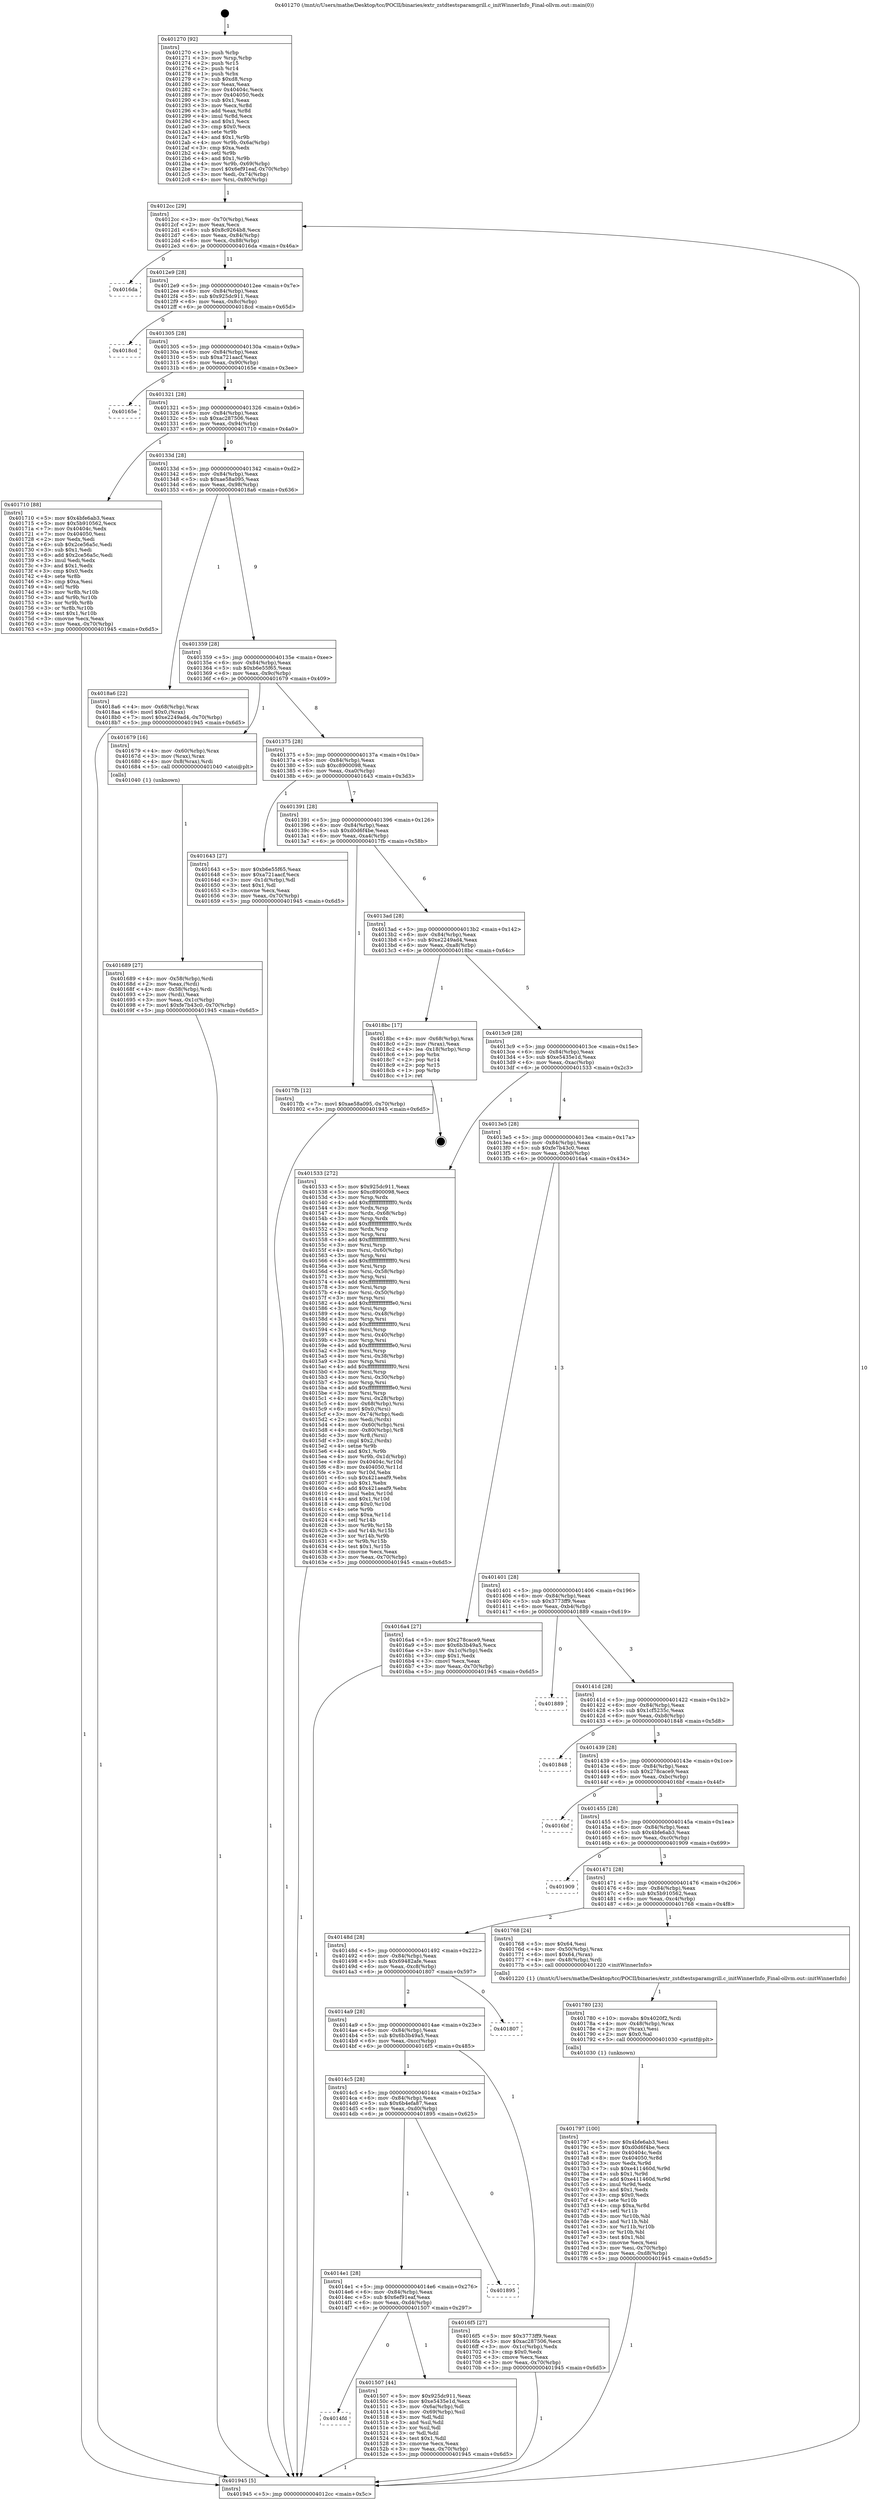 digraph "0x401270" {
  label = "0x401270 (/mnt/c/Users/mathe/Desktop/tcc/POCII/binaries/extr_zstdtestsparamgrill.c_initWinnerInfo_Final-ollvm.out::main(0))"
  labelloc = "t"
  node[shape=record]

  Entry [label="",width=0.3,height=0.3,shape=circle,fillcolor=black,style=filled]
  "0x4012cc" [label="{
     0x4012cc [29]\l
     | [instrs]\l
     &nbsp;&nbsp;0x4012cc \<+3\>: mov -0x70(%rbp),%eax\l
     &nbsp;&nbsp;0x4012cf \<+2\>: mov %eax,%ecx\l
     &nbsp;&nbsp;0x4012d1 \<+6\>: sub $0x8c9264b8,%ecx\l
     &nbsp;&nbsp;0x4012d7 \<+6\>: mov %eax,-0x84(%rbp)\l
     &nbsp;&nbsp;0x4012dd \<+6\>: mov %ecx,-0x88(%rbp)\l
     &nbsp;&nbsp;0x4012e3 \<+6\>: je 00000000004016da \<main+0x46a\>\l
  }"]
  "0x4016da" [label="{
     0x4016da\l
  }", style=dashed]
  "0x4012e9" [label="{
     0x4012e9 [28]\l
     | [instrs]\l
     &nbsp;&nbsp;0x4012e9 \<+5\>: jmp 00000000004012ee \<main+0x7e\>\l
     &nbsp;&nbsp;0x4012ee \<+6\>: mov -0x84(%rbp),%eax\l
     &nbsp;&nbsp;0x4012f4 \<+5\>: sub $0x925dc911,%eax\l
     &nbsp;&nbsp;0x4012f9 \<+6\>: mov %eax,-0x8c(%rbp)\l
     &nbsp;&nbsp;0x4012ff \<+6\>: je 00000000004018cd \<main+0x65d\>\l
  }"]
  Exit [label="",width=0.3,height=0.3,shape=circle,fillcolor=black,style=filled,peripheries=2]
  "0x4018cd" [label="{
     0x4018cd\l
  }", style=dashed]
  "0x401305" [label="{
     0x401305 [28]\l
     | [instrs]\l
     &nbsp;&nbsp;0x401305 \<+5\>: jmp 000000000040130a \<main+0x9a\>\l
     &nbsp;&nbsp;0x40130a \<+6\>: mov -0x84(%rbp),%eax\l
     &nbsp;&nbsp;0x401310 \<+5\>: sub $0xa721aacf,%eax\l
     &nbsp;&nbsp;0x401315 \<+6\>: mov %eax,-0x90(%rbp)\l
     &nbsp;&nbsp;0x40131b \<+6\>: je 000000000040165e \<main+0x3ee\>\l
  }"]
  "0x401797" [label="{
     0x401797 [100]\l
     | [instrs]\l
     &nbsp;&nbsp;0x401797 \<+5\>: mov $0x4bfe6ab3,%esi\l
     &nbsp;&nbsp;0x40179c \<+5\>: mov $0xd0d6f4be,%ecx\l
     &nbsp;&nbsp;0x4017a1 \<+7\>: mov 0x40404c,%edx\l
     &nbsp;&nbsp;0x4017a8 \<+8\>: mov 0x404050,%r8d\l
     &nbsp;&nbsp;0x4017b0 \<+3\>: mov %edx,%r9d\l
     &nbsp;&nbsp;0x4017b3 \<+7\>: sub $0xe411460d,%r9d\l
     &nbsp;&nbsp;0x4017ba \<+4\>: sub $0x1,%r9d\l
     &nbsp;&nbsp;0x4017be \<+7\>: add $0xe411460d,%r9d\l
     &nbsp;&nbsp;0x4017c5 \<+4\>: imul %r9d,%edx\l
     &nbsp;&nbsp;0x4017c9 \<+3\>: and $0x1,%edx\l
     &nbsp;&nbsp;0x4017cc \<+3\>: cmp $0x0,%edx\l
     &nbsp;&nbsp;0x4017cf \<+4\>: sete %r10b\l
     &nbsp;&nbsp;0x4017d3 \<+4\>: cmp $0xa,%r8d\l
     &nbsp;&nbsp;0x4017d7 \<+4\>: setl %r11b\l
     &nbsp;&nbsp;0x4017db \<+3\>: mov %r10b,%bl\l
     &nbsp;&nbsp;0x4017de \<+3\>: and %r11b,%bl\l
     &nbsp;&nbsp;0x4017e1 \<+3\>: xor %r11b,%r10b\l
     &nbsp;&nbsp;0x4017e4 \<+3\>: or %r10b,%bl\l
     &nbsp;&nbsp;0x4017e7 \<+3\>: test $0x1,%bl\l
     &nbsp;&nbsp;0x4017ea \<+3\>: cmovne %ecx,%esi\l
     &nbsp;&nbsp;0x4017ed \<+3\>: mov %esi,-0x70(%rbp)\l
     &nbsp;&nbsp;0x4017f0 \<+6\>: mov %eax,-0xd8(%rbp)\l
     &nbsp;&nbsp;0x4017f6 \<+5\>: jmp 0000000000401945 \<main+0x6d5\>\l
  }"]
  "0x40165e" [label="{
     0x40165e\l
  }", style=dashed]
  "0x401321" [label="{
     0x401321 [28]\l
     | [instrs]\l
     &nbsp;&nbsp;0x401321 \<+5\>: jmp 0000000000401326 \<main+0xb6\>\l
     &nbsp;&nbsp;0x401326 \<+6\>: mov -0x84(%rbp),%eax\l
     &nbsp;&nbsp;0x40132c \<+5\>: sub $0xac287506,%eax\l
     &nbsp;&nbsp;0x401331 \<+6\>: mov %eax,-0x94(%rbp)\l
     &nbsp;&nbsp;0x401337 \<+6\>: je 0000000000401710 \<main+0x4a0\>\l
  }"]
  "0x401780" [label="{
     0x401780 [23]\l
     | [instrs]\l
     &nbsp;&nbsp;0x401780 \<+10\>: movabs $0x4020f2,%rdi\l
     &nbsp;&nbsp;0x40178a \<+4\>: mov -0x48(%rbp),%rax\l
     &nbsp;&nbsp;0x40178e \<+2\>: mov (%rax),%esi\l
     &nbsp;&nbsp;0x401790 \<+2\>: mov $0x0,%al\l
     &nbsp;&nbsp;0x401792 \<+5\>: call 0000000000401030 \<printf@plt\>\l
     | [calls]\l
     &nbsp;&nbsp;0x401030 \{1\} (unknown)\l
  }"]
  "0x401710" [label="{
     0x401710 [88]\l
     | [instrs]\l
     &nbsp;&nbsp;0x401710 \<+5\>: mov $0x4bfe6ab3,%eax\l
     &nbsp;&nbsp;0x401715 \<+5\>: mov $0x5b910562,%ecx\l
     &nbsp;&nbsp;0x40171a \<+7\>: mov 0x40404c,%edx\l
     &nbsp;&nbsp;0x401721 \<+7\>: mov 0x404050,%esi\l
     &nbsp;&nbsp;0x401728 \<+2\>: mov %edx,%edi\l
     &nbsp;&nbsp;0x40172a \<+6\>: sub $0x2ce56a5c,%edi\l
     &nbsp;&nbsp;0x401730 \<+3\>: sub $0x1,%edi\l
     &nbsp;&nbsp;0x401733 \<+6\>: add $0x2ce56a5c,%edi\l
     &nbsp;&nbsp;0x401739 \<+3\>: imul %edi,%edx\l
     &nbsp;&nbsp;0x40173c \<+3\>: and $0x1,%edx\l
     &nbsp;&nbsp;0x40173f \<+3\>: cmp $0x0,%edx\l
     &nbsp;&nbsp;0x401742 \<+4\>: sete %r8b\l
     &nbsp;&nbsp;0x401746 \<+3\>: cmp $0xa,%esi\l
     &nbsp;&nbsp;0x401749 \<+4\>: setl %r9b\l
     &nbsp;&nbsp;0x40174d \<+3\>: mov %r8b,%r10b\l
     &nbsp;&nbsp;0x401750 \<+3\>: and %r9b,%r10b\l
     &nbsp;&nbsp;0x401753 \<+3\>: xor %r9b,%r8b\l
     &nbsp;&nbsp;0x401756 \<+3\>: or %r8b,%r10b\l
     &nbsp;&nbsp;0x401759 \<+4\>: test $0x1,%r10b\l
     &nbsp;&nbsp;0x40175d \<+3\>: cmovne %ecx,%eax\l
     &nbsp;&nbsp;0x401760 \<+3\>: mov %eax,-0x70(%rbp)\l
     &nbsp;&nbsp;0x401763 \<+5\>: jmp 0000000000401945 \<main+0x6d5\>\l
  }"]
  "0x40133d" [label="{
     0x40133d [28]\l
     | [instrs]\l
     &nbsp;&nbsp;0x40133d \<+5\>: jmp 0000000000401342 \<main+0xd2\>\l
     &nbsp;&nbsp;0x401342 \<+6\>: mov -0x84(%rbp),%eax\l
     &nbsp;&nbsp;0x401348 \<+5\>: sub $0xae58a095,%eax\l
     &nbsp;&nbsp;0x40134d \<+6\>: mov %eax,-0x98(%rbp)\l
     &nbsp;&nbsp;0x401353 \<+6\>: je 00000000004018a6 \<main+0x636\>\l
  }"]
  "0x401689" [label="{
     0x401689 [27]\l
     | [instrs]\l
     &nbsp;&nbsp;0x401689 \<+4\>: mov -0x58(%rbp),%rdi\l
     &nbsp;&nbsp;0x40168d \<+2\>: mov %eax,(%rdi)\l
     &nbsp;&nbsp;0x40168f \<+4\>: mov -0x58(%rbp),%rdi\l
     &nbsp;&nbsp;0x401693 \<+2\>: mov (%rdi),%eax\l
     &nbsp;&nbsp;0x401695 \<+3\>: mov %eax,-0x1c(%rbp)\l
     &nbsp;&nbsp;0x401698 \<+7\>: movl $0xfe7b43c0,-0x70(%rbp)\l
     &nbsp;&nbsp;0x40169f \<+5\>: jmp 0000000000401945 \<main+0x6d5\>\l
  }"]
  "0x4018a6" [label="{
     0x4018a6 [22]\l
     | [instrs]\l
     &nbsp;&nbsp;0x4018a6 \<+4\>: mov -0x68(%rbp),%rax\l
     &nbsp;&nbsp;0x4018aa \<+6\>: movl $0x0,(%rax)\l
     &nbsp;&nbsp;0x4018b0 \<+7\>: movl $0xe2249ad4,-0x70(%rbp)\l
     &nbsp;&nbsp;0x4018b7 \<+5\>: jmp 0000000000401945 \<main+0x6d5\>\l
  }"]
  "0x401359" [label="{
     0x401359 [28]\l
     | [instrs]\l
     &nbsp;&nbsp;0x401359 \<+5\>: jmp 000000000040135e \<main+0xee\>\l
     &nbsp;&nbsp;0x40135e \<+6\>: mov -0x84(%rbp),%eax\l
     &nbsp;&nbsp;0x401364 \<+5\>: sub $0xb6e55f65,%eax\l
     &nbsp;&nbsp;0x401369 \<+6\>: mov %eax,-0x9c(%rbp)\l
     &nbsp;&nbsp;0x40136f \<+6\>: je 0000000000401679 \<main+0x409\>\l
  }"]
  "0x401270" [label="{
     0x401270 [92]\l
     | [instrs]\l
     &nbsp;&nbsp;0x401270 \<+1\>: push %rbp\l
     &nbsp;&nbsp;0x401271 \<+3\>: mov %rsp,%rbp\l
     &nbsp;&nbsp;0x401274 \<+2\>: push %r15\l
     &nbsp;&nbsp;0x401276 \<+2\>: push %r14\l
     &nbsp;&nbsp;0x401278 \<+1\>: push %rbx\l
     &nbsp;&nbsp;0x401279 \<+7\>: sub $0xd8,%rsp\l
     &nbsp;&nbsp;0x401280 \<+2\>: xor %eax,%eax\l
     &nbsp;&nbsp;0x401282 \<+7\>: mov 0x40404c,%ecx\l
     &nbsp;&nbsp;0x401289 \<+7\>: mov 0x404050,%edx\l
     &nbsp;&nbsp;0x401290 \<+3\>: sub $0x1,%eax\l
     &nbsp;&nbsp;0x401293 \<+3\>: mov %ecx,%r8d\l
     &nbsp;&nbsp;0x401296 \<+3\>: add %eax,%r8d\l
     &nbsp;&nbsp;0x401299 \<+4\>: imul %r8d,%ecx\l
     &nbsp;&nbsp;0x40129d \<+3\>: and $0x1,%ecx\l
     &nbsp;&nbsp;0x4012a0 \<+3\>: cmp $0x0,%ecx\l
     &nbsp;&nbsp;0x4012a3 \<+4\>: sete %r9b\l
     &nbsp;&nbsp;0x4012a7 \<+4\>: and $0x1,%r9b\l
     &nbsp;&nbsp;0x4012ab \<+4\>: mov %r9b,-0x6a(%rbp)\l
     &nbsp;&nbsp;0x4012af \<+3\>: cmp $0xa,%edx\l
     &nbsp;&nbsp;0x4012b2 \<+4\>: setl %r9b\l
     &nbsp;&nbsp;0x4012b6 \<+4\>: and $0x1,%r9b\l
     &nbsp;&nbsp;0x4012ba \<+4\>: mov %r9b,-0x69(%rbp)\l
     &nbsp;&nbsp;0x4012be \<+7\>: movl $0x6ef91eaf,-0x70(%rbp)\l
     &nbsp;&nbsp;0x4012c5 \<+3\>: mov %edi,-0x74(%rbp)\l
     &nbsp;&nbsp;0x4012c8 \<+4\>: mov %rsi,-0x80(%rbp)\l
  }"]
  "0x401679" [label="{
     0x401679 [16]\l
     | [instrs]\l
     &nbsp;&nbsp;0x401679 \<+4\>: mov -0x60(%rbp),%rax\l
     &nbsp;&nbsp;0x40167d \<+3\>: mov (%rax),%rax\l
     &nbsp;&nbsp;0x401680 \<+4\>: mov 0x8(%rax),%rdi\l
     &nbsp;&nbsp;0x401684 \<+5\>: call 0000000000401040 \<atoi@plt\>\l
     | [calls]\l
     &nbsp;&nbsp;0x401040 \{1\} (unknown)\l
  }"]
  "0x401375" [label="{
     0x401375 [28]\l
     | [instrs]\l
     &nbsp;&nbsp;0x401375 \<+5\>: jmp 000000000040137a \<main+0x10a\>\l
     &nbsp;&nbsp;0x40137a \<+6\>: mov -0x84(%rbp),%eax\l
     &nbsp;&nbsp;0x401380 \<+5\>: sub $0xc8900098,%eax\l
     &nbsp;&nbsp;0x401385 \<+6\>: mov %eax,-0xa0(%rbp)\l
     &nbsp;&nbsp;0x40138b \<+6\>: je 0000000000401643 \<main+0x3d3\>\l
  }"]
  "0x401945" [label="{
     0x401945 [5]\l
     | [instrs]\l
     &nbsp;&nbsp;0x401945 \<+5\>: jmp 00000000004012cc \<main+0x5c\>\l
  }"]
  "0x401643" [label="{
     0x401643 [27]\l
     | [instrs]\l
     &nbsp;&nbsp;0x401643 \<+5\>: mov $0xb6e55f65,%eax\l
     &nbsp;&nbsp;0x401648 \<+5\>: mov $0xa721aacf,%ecx\l
     &nbsp;&nbsp;0x40164d \<+3\>: mov -0x1d(%rbp),%dl\l
     &nbsp;&nbsp;0x401650 \<+3\>: test $0x1,%dl\l
     &nbsp;&nbsp;0x401653 \<+3\>: cmovne %ecx,%eax\l
     &nbsp;&nbsp;0x401656 \<+3\>: mov %eax,-0x70(%rbp)\l
     &nbsp;&nbsp;0x401659 \<+5\>: jmp 0000000000401945 \<main+0x6d5\>\l
  }"]
  "0x401391" [label="{
     0x401391 [28]\l
     | [instrs]\l
     &nbsp;&nbsp;0x401391 \<+5\>: jmp 0000000000401396 \<main+0x126\>\l
     &nbsp;&nbsp;0x401396 \<+6\>: mov -0x84(%rbp),%eax\l
     &nbsp;&nbsp;0x40139c \<+5\>: sub $0xd0d6f4be,%eax\l
     &nbsp;&nbsp;0x4013a1 \<+6\>: mov %eax,-0xa4(%rbp)\l
     &nbsp;&nbsp;0x4013a7 \<+6\>: je 00000000004017fb \<main+0x58b\>\l
  }"]
  "0x4014fd" [label="{
     0x4014fd\l
  }", style=dashed]
  "0x4017fb" [label="{
     0x4017fb [12]\l
     | [instrs]\l
     &nbsp;&nbsp;0x4017fb \<+7\>: movl $0xae58a095,-0x70(%rbp)\l
     &nbsp;&nbsp;0x401802 \<+5\>: jmp 0000000000401945 \<main+0x6d5\>\l
  }"]
  "0x4013ad" [label="{
     0x4013ad [28]\l
     | [instrs]\l
     &nbsp;&nbsp;0x4013ad \<+5\>: jmp 00000000004013b2 \<main+0x142\>\l
     &nbsp;&nbsp;0x4013b2 \<+6\>: mov -0x84(%rbp),%eax\l
     &nbsp;&nbsp;0x4013b8 \<+5\>: sub $0xe2249ad4,%eax\l
     &nbsp;&nbsp;0x4013bd \<+6\>: mov %eax,-0xa8(%rbp)\l
     &nbsp;&nbsp;0x4013c3 \<+6\>: je 00000000004018bc \<main+0x64c\>\l
  }"]
  "0x401507" [label="{
     0x401507 [44]\l
     | [instrs]\l
     &nbsp;&nbsp;0x401507 \<+5\>: mov $0x925dc911,%eax\l
     &nbsp;&nbsp;0x40150c \<+5\>: mov $0xe5435e1d,%ecx\l
     &nbsp;&nbsp;0x401511 \<+3\>: mov -0x6a(%rbp),%dl\l
     &nbsp;&nbsp;0x401514 \<+4\>: mov -0x69(%rbp),%sil\l
     &nbsp;&nbsp;0x401518 \<+3\>: mov %dl,%dil\l
     &nbsp;&nbsp;0x40151b \<+3\>: and %sil,%dil\l
     &nbsp;&nbsp;0x40151e \<+3\>: xor %sil,%dl\l
     &nbsp;&nbsp;0x401521 \<+3\>: or %dl,%dil\l
     &nbsp;&nbsp;0x401524 \<+4\>: test $0x1,%dil\l
     &nbsp;&nbsp;0x401528 \<+3\>: cmovne %ecx,%eax\l
     &nbsp;&nbsp;0x40152b \<+3\>: mov %eax,-0x70(%rbp)\l
     &nbsp;&nbsp;0x40152e \<+5\>: jmp 0000000000401945 \<main+0x6d5\>\l
  }"]
  "0x4018bc" [label="{
     0x4018bc [17]\l
     | [instrs]\l
     &nbsp;&nbsp;0x4018bc \<+4\>: mov -0x68(%rbp),%rax\l
     &nbsp;&nbsp;0x4018c0 \<+2\>: mov (%rax),%eax\l
     &nbsp;&nbsp;0x4018c2 \<+4\>: lea -0x18(%rbp),%rsp\l
     &nbsp;&nbsp;0x4018c6 \<+1\>: pop %rbx\l
     &nbsp;&nbsp;0x4018c7 \<+2\>: pop %r14\l
     &nbsp;&nbsp;0x4018c9 \<+2\>: pop %r15\l
     &nbsp;&nbsp;0x4018cb \<+1\>: pop %rbp\l
     &nbsp;&nbsp;0x4018cc \<+1\>: ret\l
  }"]
  "0x4013c9" [label="{
     0x4013c9 [28]\l
     | [instrs]\l
     &nbsp;&nbsp;0x4013c9 \<+5\>: jmp 00000000004013ce \<main+0x15e\>\l
     &nbsp;&nbsp;0x4013ce \<+6\>: mov -0x84(%rbp),%eax\l
     &nbsp;&nbsp;0x4013d4 \<+5\>: sub $0xe5435e1d,%eax\l
     &nbsp;&nbsp;0x4013d9 \<+6\>: mov %eax,-0xac(%rbp)\l
     &nbsp;&nbsp;0x4013df \<+6\>: je 0000000000401533 \<main+0x2c3\>\l
  }"]
  "0x4014e1" [label="{
     0x4014e1 [28]\l
     | [instrs]\l
     &nbsp;&nbsp;0x4014e1 \<+5\>: jmp 00000000004014e6 \<main+0x276\>\l
     &nbsp;&nbsp;0x4014e6 \<+6\>: mov -0x84(%rbp),%eax\l
     &nbsp;&nbsp;0x4014ec \<+5\>: sub $0x6ef91eaf,%eax\l
     &nbsp;&nbsp;0x4014f1 \<+6\>: mov %eax,-0xd4(%rbp)\l
     &nbsp;&nbsp;0x4014f7 \<+6\>: je 0000000000401507 \<main+0x297\>\l
  }"]
  "0x401533" [label="{
     0x401533 [272]\l
     | [instrs]\l
     &nbsp;&nbsp;0x401533 \<+5\>: mov $0x925dc911,%eax\l
     &nbsp;&nbsp;0x401538 \<+5\>: mov $0xc8900098,%ecx\l
     &nbsp;&nbsp;0x40153d \<+3\>: mov %rsp,%rdx\l
     &nbsp;&nbsp;0x401540 \<+4\>: add $0xfffffffffffffff0,%rdx\l
     &nbsp;&nbsp;0x401544 \<+3\>: mov %rdx,%rsp\l
     &nbsp;&nbsp;0x401547 \<+4\>: mov %rdx,-0x68(%rbp)\l
     &nbsp;&nbsp;0x40154b \<+3\>: mov %rsp,%rdx\l
     &nbsp;&nbsp;0x40154e \<+4\>: add $0xfffffffffffffff0,%rdx\l
     &nbsp;&nbsp;0x401552 \<+3\>: mov %rdx,%rsp\l
     &nbsp;&nbsp;0x401555 \<+3\>: mov %rsp,%rsi\l
     &nbsp;&nbsp;0x401558 \<+4\>: add $0xfffffffffffffff0,%rsi\l
     &nbsp;&nbsp;0x40155c \<+3\>: mov %rsi,%rsp\l
     &nbsp;&nbsp;0x40155f \<+4\>: mov %rsi,-0x60(%rbp)\l
     &nbsp;&nbsp;0x401563 \<+3\>: mov %rsp,%rsi\l
     &nbsp;&nbsp;0x401566 \<+4\>: add $0xfffffffffffffff0,%rsi\l
     &nbsp;&nbsp;0x40156a \<+3\>: mov %rsi,%rsp\l
     &nbsp;&nbsp;0x40156d \<+4\>: mov %rsi,-0x58(%rbp)\l
     &nbsp;&nbsp;0x401571 \<+3\>: mov %rsp,%rsi\l
     &nbsp;&nbsp;0x401574 \<+4\>: add $0xfffffffffffffff0,%rsi\l
     &nbsp;&nbsp;0x401578 \<+3\>: mov %rsi,%rsp\l
     &nbsp;&nbsp;0x40157b \<+4\>: mov %rsi,-0x50(%rbp)\l
     &nbsp;&nbsp;0x40157f \<+3\>: mov %rsp,%rsi\l
     &nbsp;&nbsp;0x401582 \<+4\>: add $0xffffffffffffffe0,%rsi\l
     &nbsp;&nbsp;0x401586 \<+3\>: mov %rsi,%rsp\l
     &nbsp;&nbsp;0x401589 \<+4\>: mov %rsi,-0x48(%rbp)\l
     &nbsp;&nbsp;0x40158d \<+3\>: mov %rsp,%rsi\l
     &nbsp;&nbsp;0x401590 \<+4\>: add $0xfffffffffffffff0,%rsi\l
     &nbsp;&nbsp;0x401594 \<+3\>: mov %rsi,%rsp\l
     &nbsp;&nbsp;0x401597 \<+4\>: mov %rsi,-0x40(%rbp)\l
     &nbsp;&nbsp;0x40159b \<+3\>: mov %rsp,%rsi\l
     &nbsp;&nbsp;0x40159e \<+4\>: add $0xffffffffffffffe0,%rsi\l
     &nbsp;&nbsp;0x4015a2 \<+3\>: mov %rsi,%rsp\l
     &nbsp;&nbsp;0x4015a5 \<+4\>: mov %rsi,-0x38(%rbp)\l
     &nbsp;&nbsp;0x4015a9 \<+3\>: mov %rsp,%rsi\l
     &nbsp;&nbsp;0x4015ac \<+4\>: add $0xfffffffffffffff0,%rsi\l
     &nbsp;&nbsp;0x4015b0 \<+3\>: mov %rsi,%rsp\l
     &nbsp;&nbsp;0x4015b3 \<+4\>: mov %rsi,-0x30(%rbp)\l
     &nbsp;&nbsp;0x4015b7 \<+3\>: mov %rsp,%rsi\l
     &nbsp;&nbsp;0x4015ba \<+4\>: add $0xffffffffffffffe0,%rsi\l
     &nbsp;&nbsp;0x4015be \<+3\>: mov %rsi,%rsp\l
     &nbsp;&nbsp;0x4015c1 \<+4\>: mov %rsi,-0x28(%rbp)\l
     &nbsp;&nbsp;0x4015c5 \<+4\>: mov -0x68(%rbp),%rsi\l
     &nbsp;&nbsp;0x4015c9 \<+6\>: movl $0x0,(%rsi)\l
     &nbsp;&nbsp;0x4015cf \<+3\>: mov -0x74(%rbp),%edi\l
     &nbsp;&nbsp;0x4015d2 \<+2\>: mov %edi,(%rdx)\l
     &nbsp;&nbsp;0x4015d4 \<+4\>: mov -0x60(%rbp),%rsi\l
     &nbsp;&nbsp;0x4015d8 \<+4\>: mov -0x80(%rbp),%r8\l
     &nbsp;&nbsp;0x4015dc \<+3\>: mov %r8,(%rsi)\l
     &nbsp;&nbsp;0x4015df \<+3\>: cmpl $0x2,(%rdx)\l
     &nbsp;&nbsp;0x4015e2 \<+4\>: setne %r9b\l
     &nbsp;&nbsp;0x4015e6 \<+4\>: and $0x1,%r9b\l
     &nbsp;&nbsp;0x4015ea \<+4\>: mov %r9b,-0x1d(%rbp)\l
     &nbsp;&nbsp;0x4015ee \<+8\>: mov 0x40404c,%r10d\l
     &nbsp;&nbsp;0x4015f6 \<+8\>: mov 0x404050,%r11d\l
     &nbsp;&nbsp;0x4015fe \<+3\>: mov %r10d,%ebx\l
     &nbsp;&nbsp;0x401601 \<+6\>: sub $0x421aeaf9,%ebx\l
     &nbsp;&nbsp;0x401607 \<+3\>: sub $0x1,%ebx\l
     &nbsp;&nbsp;0x40160a \<+6\>: add $0x421aeaf9,%ebx\l
     &nbsp;&nbsp;0x401610 \<+4\>: imul %ebx,%r10d\l
     &nbsp;&nbsp;0x401614 \<+4\>: and $0x1,%r10d\l
     &nbsp;&nbsp;0x401618 \<+4\>: cmp $0x0,%r10d\l
     &nbsp;&nbsp;0x40161c \<+4\>: sete %r9b\l
     &nbsp;&nbsp;0x401620 \<+4\>: cmp $0xa,%r11d\l
     &nbsp;&nbsp;0x401624 \<+4\>: setl %r14b\l
     &nbsp;&nbsp;0x401628 \<+3\>: mov %r9b,%r15b\l
     &nbsp;&nbsp;0x40162b \<+3\>: and %r14b,%r15b\l
     &nbsp;&nbsp;0x40162e \<+3\>: xor %r14b,%r9b\l
     &nbsp;&nbsp;0x401631 \<+3\>: or %r9b,%r15b\l
     &nbsp;&nbsp;0x401634 \<+4\>: test $0x1,%r15b\l
     &nbsp;&nbsp;0x401638 \<+3\>: cmovne %ecx,%eax\l
     &nbsp;&nbsp;0x40163b \<+3\>: mov %eax,-0x70(%rbp)\l
     &nbsp;&nbsp;0x40163e \<+5\>: jmp 0000000000401945 \<main+0x6d5\>\l
  }"]
  "0x4013e5" [label="{
     0x4013e5 [28]\l
     | [instrs]\l
     &nbsp;&nbsp;0x4013e5 \<+5\>: jmp 00000000004013ea \<main+0x17a\>\l
     &nbsp;&nbsp;0x4013ea \<+6\>: mov -0x84(%rbp),%eax\l
     &nbsp;&nbsp;0x4013f0 \<+5\>: sub $0xfe7b43c0,%eax\l
     &nbsp;&nbsp;0x4013f5 \<+6\>: mov %eax,-0xb0(%rbp)\l
     &nbsp;&nbsp;0x4013fb \<+6\>: je 00000000004016a4 \<main+0x434\>\l
  }"]
  "0x401895" [label="{
     0x401895\l
  }", style=dashed]
  "0x4016a4" [label="{
     0x4016a4 [27]\l
     | [instrs]\l
     &nbsp;&nbsp;0x4016a4 \<+5\>: mov $0x278cace9,%eax\l
     &nbsp;&nbsp;0x4016a9 \<+5\>: mov $0x6b3b49a5,%ecx\l
     &nbsp;&nbsp;0x4016ae \<+3\>: mov -0x1c(%rbp),%edx\l
     &nbsp;&nbsp;0x4016b1 \<+3\>: cmp $0x1,%edx\l
     &nbsp;&nbsp;0x4016b4 \<+3\>: cmovl %ecx,%eax\l
     &nbsp;&nbsp;0x4016b7 \<+3\>: mov %eax,-0x70(%rbp)\l
     &nbsp;&nbsp;0x4016ba \<+5\>: jmp 0000000000401945 \<main+0x6d5\>\l
  }"]
  "0x401401" [label="{
     0x401401 [28]\l
     | [instrs]\l
     &nbsp;&nbsp;0x401401 \<+5\>: jmp 0000000000401406 \<main+0x196\>\l
     &nbsp;&nbsp;0x401406 \<+6\>: mov -0x84(%rbp),%eax\l
     &nbsp;&nbsp;0x40140c \<+5\>: sub $0x3773ff9,%eax\l
     &nbsp;&nbsp;0x401411 \<+6\>: mov %eax,-0xb4(%rbp)\l
     &nbsp;&nbsp;0x401417 \<+6\>: je 0000000000401889 \<main+0x619\>\l
  }"]
  "0x4014c5" [label="{
     0x4014c5 [28]\l
     | [instrs]\l
     &nbsp;&nbsp;0x4014c5 \<+5\>: jmp 00000000004014ca \<main+0x25a\>\l
     &nbsp;&nbsp;0x4014ca \<+6\>: mov -0x84(%rbp),%eax\l
     &nbsp;&nbsp;0x4014d0 \<+5\>: sub $0x6b4efa87,%eax\l
     &nbsp;&nbsp;0x4014d5 \<+6\>: mov %eax,-0xd0(%rbp)\l
     &nbsp;&nbsp;0x4014db \<+6\>: je 0000000000401895 \<main+0x625\>\l
  }"]
  "0x401889" [label="{
     0x401889\l
  }", style=dashed]
  "0x40141d" [label="{
     0x40141d [28]\l
     | [instrs]\l
     &nbsp;&nbsp;0x40141d \<+5\>: jmp 0000000000401422 \<main+0x1b2\>\l
     &nbsp;&nbsp;0x401422 \<+6\>: mov -0x84(%rbp),%eax\l
     &nbsp;&nbsp;0x401428 \<+5\>: sub $0x1cf5235c,%eax\l
     &nbsp;&nbsp;0x40142d \<+6\>: mov %eax,-0xb8(%rbp)\l
     &nbsp;&nbsp;0x401433 \<+6\>: je 0000000000401848 \<main+0x5d8\>\l
  }"]
  "0x4016f5" [label="{
     0x4016f5 [27]\l
     | [instrs]\l
     &nbsp;&nbsp;0x4016f5 \<+5\>: mov $0x3773ff9,%eax\l
     &nbsp;&nbsp;0x4016fa \<+5\>: mov $0xac287506,%ecx\l
     &nbsp;&nbsp;0x4016ff \<+3\>: mov -0x1c(%rbp),%edx\l
     &nbsp;&nbsp;0x401702 \<+3\>: cmp $0x0,%edx\l
     &nbsp;&nbsp;0x401705 \<+3\>: cmove %ecx,%eax\l
     &nbsp;&nbsp;0x401708 \<+3\>: mov %eax,-0x70(%rbp)\l
     &nbsp;&nbsp;0x40170b \<+5\>: jmp 0000000000401945 \<main+0x6d5\>\l
  }"]
  "0x401848" [label="{
     0x401848\l
  }", style=dashed]
  "0x401439" [label="{
     0x401439 [28]\l
     | [instrs]\l
     &nbsp;&nbsp;0x401439 \<+5\>: jmp 000000000040143e \<main+0x1ce\>\l
     &nbsp;&nbsp;0x40143e \<+6\>: mov -0x84(%rbp),%eax\l
     &nbsp;&nbsp;0x401444 \<+5\>: sub $0x278cace9,%eax\l
     &nbsp;&nbsp;0x401449 \<+6\>: mov %eax,-0xbc(%rbp)\l
     &nbsp;&nbsp;0x40144f \<+6\>: je 00000000004016bf \<main+0x44f\>\l
  }"]
  "0x4014a9" [label="{
     0x4014a9 [28]\l
     | [instrs]\l
     &nbsp;&nbsp;0x4014a9 \<+5\>: jmp 00000000004014ae \<main+0x23e\>\l
     &nbsp;&nbsp;0x4014ae \<+6\>: mov -0x84(%rbp),%eax\l
     &nbsp;&nbsp;0x4014b4 \<+5\>: sub $0x6b3b49a5,%eax\l
     &nbsp;&nbsp;0x4014b9 \<+6\>: mov %eax,-0xcc(%rbp)\l
     &nbsp;&nbsp;0x4014bf \<+6\>: je 00000000004016f5 \<main+0x485\>\l
  }"]
  "0x4016bf" [label="{
     0x4016bf\l
  }", style=dashed]
  "0x401455" [label="{
     0x401455 [28]\l
     | [instrs]\l
     &nbsp;&nbsp;0x401455 \<+5\>: jmp 000000000040145a \<main+0x1ea\>\l
     &nbsp;&nbsp;0x40145a \<+6\>: mov -0x84(%rbp),%eax\l
     &nbsp;&nbsp;0x401460 \<+5\>: sub $0x4bfe6ab3,%eax\l
     &nbsp;&nbsp;0x401465 \<+6\>: mov %eax,-0xc0(%rbp)\l
     &nbsp;&nbsp;0x40146b \<+6\>: je 0000000000401909 \<main+0x699\>\l
  }"]
  "0x401807" [label="{
     0x401807\l
  }", style=dashed]
  "0x401909" [label="{
     0x401909\l
  }", style=dashed]
  "0x401471" [label="{
     0x401471 [28]\l
     | [instrs]\l
     &nbsp;&nbsp;0x401471 \<+5\>: jmp 0000000000401476 \<main+0x206\>\l
     &nbsp;&nbsp;0x401476 \<+6\>: mov -0x84(%rbp),%eax\l
     &nbsp;&nbsp;0x40147c \<+5\>: sub $0x5b910562,%eax\l
     &nbsp;&nbsp;0x401481 \<+6\>: mov %eax,-0xc4(%rbp)\l
     &nbsp;&nbsp;0x401487 \<+6\>: je 0000000000401768 \<main+0x4f8\>\l
  }"]
  "0x40148d" [label="{
     0x40148d [28]\l
     | [instrs]\l
     &nbsp;&nbsp;0x40148d \<+5\>: jmp 0000000000401492 \<main+0x222\>\l
     &nbsp;&nbsp;0x401492 \<+6\>: mov -0x84(%rbp),%eax\l
     &nbsp;&nbsp;0x401498 \<+5\>: sub $0x69482afe,%eax\l
     &nbsp;&nbsp;0x40149d \<+6\>: mov %eax,-0xc8(%rbp)\l
     &nbsp;&nbsp;0x4014a3 \<+6\>: je 0000000000401807 \<main+0x597\>\l
  }"]
  "0x401768" [label="{
     0x401768 [24]\l
     | [instrs]\l
     &nbsp;&nbsp;0x401768 \<+5\>: mov $0x64,%esi\l
     &nbsp;&nbsp;0x40176d \<+4\>: mov -0x50(%rbp),%rax\l
     &nbsp;&nbsp;0x401771 \<+6\>: movl $0x64,(%rax)\l
     &nbsp;&nbsp;0x401777 \<+4\>: mov -0x48(%rbp),%rdi\l
     &nbsp;&nbsp;0x40177b \<+5\>: call 0000000000401220 \<initWinnerInfo\>\l
     | [calls]\l
     &nbsp;&nbsp;0x401220 \{1\} (/mnt/c/Users/mathe/Desktop/tcc/POCII/binaries/extr_zstdtestsparamgrill.c_initWinnerInfo_Final-ollvm.out::initWinnerInfo)\l
  }"]
  Entry -> "0x401270" [label=" 1"]
  "0x4012cc" -> "0x4016da" [label=" 0"]
  "0x4012cc" -> "0x4012e9" [label=" 11"]
  "0x4018bc" -> Exit [label=" 1"]
  "0x4012e9" -> "0x4018cd" [label=" 0"]
  "0x4012e9" -> "0x401305" [label=" 11"]
  "0x4018a6" -> "0x401945" [label=" 1"]
  "0x401305" -> "0x40165e" [label=" 0"]
  "0x401305" -> "0x401321" [label=" 11"]
  "0x4017fb" -> "0x401945" [label=" 1"]
  "0x401321" -> "0x401710" [label=" 1"]
  "0x401321" -> "0x40133d" [label=" 10"]
  "0x401797" -> "0x401945" [label=" 1"]
  "0x40133d" -> "0x4018a6" [label=" 1"]
  "0x40133d" -> "0x401359" [label=" 9"]
  "0x401780" -> "0x401797" [label=" 1"]
  "0x401359" -> "0x401679" [label=" 1"]
  "0x401359" -> "0x401375" [label=" 8"]
  "0x401710" -> "0x401945" [label=" 1"]
  "0x401375" -> "0x401643" [label=" 1"]
  "0x401375" -> "0x401391" [label=" 7"]
  "0x4016f5" -> "0x401945" [label=" 1"]
  "0x401391" -> "0x4017fb" [label=" 1"]
  "0x401391" -> "0x4013ad" [label=" 6"]
  "0x4016a4" -> "0x401945" [label=" 1"]
  "0x4013ad" -> "0x4018bc" [label=" 1"]
  "0x4013ad" -> "0x4013c9" [label=" 5"]
  "0x401689" -> "0x401945" [label=" 1"]
  "0x4013c9" -> "0x401533" [label=" 1"]
  "0x4013c9" -> "0x4013e5" [label=" 4"]
  "0x401643" -> "0x401945" [label=" 1"]
  "0x4013e5" -> "0x4016a4" [label=" 1"]
  "0x4013e5" -> "0x401401" [label=" 3"]
  "0x401533" -> "0x401945" [label=" 1"]
  "0x401401" -> "0x401889" [label=" 0"]
  "0x401401" -> "0x40141d" [label=" 3"]
  "0x401945" -> "0x4012cc" [label=" 10"]
  "0x40141d" -> "0x401848" [label=" 0"]
  "0x40141d" -> "0x401439" [label=" 3"]
  "0x401270" -> "0x4012cc" [label=" 1"]
  "0x401439" -> "0x4016bf" [label=" 0"]
  "0x401439" -> "0x401455" [label=" 3"]
  "0x4014e1" -> "0x4014fd" [label=" 0"]
  "0x401455" -> "0x401909" [label=" 0"]
  "0x401455" -> "0x401471" [label=" 3"]
  "0x4014e1" -> "0x401507" [label=" 1"]
  "0x401471" -> "0x401768" [label=" 1"]
  "0x401471" -> "0x40148d" [label=" 2"]
  "0x401679" -> "0x401689" [label=" 1"]
  "0x40148d" -> "0x401807" [label=" 0"]
  "0x40148d" -> "0x4014a9" [label=" 2"]
  "0x401507" -> "0x401945" [label=" 1"]
  "0x4014a9" -> "0x4016f5" [label=" 1"]
  "0x4014a9" -> "0x4014c5" [label=" 1"]
  "0x401768" -> "0x401780" [label=" 1"]
  "0x4014c5" -> "0x401895" [label=" 0"]
  "0x4014c5" -> "0x4014e1" [label=" 1"]
}
